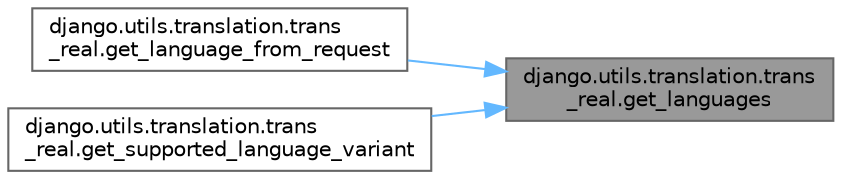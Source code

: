 digraph "django.utils.translation.trans_real.get_languages"
{
 // LATEX_PDF_SIZE
  bgcolor="transparent";
  edge [fontname=Helvetica,fontsize=10,labelfontname=Helvetica,labelfontsize=10];
  node [fontname=Helvetica,fontsize=10,shape=box,height=0.2,width=0.4];
  rankdir="RL";
  Node1 [id="Node000001",label="django.utils.translation.trans\l_real.get_languages",height=0.2,width=0.4,color="gray40", fillcolor="grey60", style="filled", fontcolor="black",tooltip=" "];
  Node1 -> Node2 [id="edge1_Node000001_Node000002",dir="back",color="steelblue1",style="solid",tooltip=" "];
  Node2 [id="Node000002",label="django.utils.translation.trans\l_real.get_language_from_request",height=0.2,width=0.4,color="grey40", fillcolor="white", style="filled",URL="$namespacedjango_1_1utils_1_1translation_1_1trans__real.html#a17c2e7c1926756b9be9358cd83194b4c",tooltip=" "];
  Node1 -> Node3 [id="edge2_Node000001_Node000003",dir="back",color="steelblue1",style="solid",tooltip=" "];
  Node3 [id="Node000003",label="django.utils.translation.trans\l_real.get_supported_language_variant",height=0.2,width=0.4,color="grey40", fillcolor="white", style="filled",URL="$namespacedjango_1_1utils_1_1translation_1_1trans__real.html#aaafa66a36e47707a93b466dd40cef53c",tooltip=" "];
}
